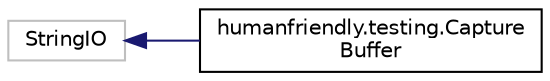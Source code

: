digraph "Graphical Class Hierarchy"
{
 // LATEX_PDF_SIZE
  edge [fontname="Helvetica",fontsize="10",labelfontname="Helvetica",labelfontsize="10"];
  node [fontname="Helvetica",fontsize="10",shape=record];
  rankdir="LR";
  Node18837 [label="StringIO",height=0.2,width=0.4,color="grey75", fillcolor="white", style="filled",tooltip=" "];
  Node18837 -> Node0 [dir="back",color="midnightblue",fontsize="10",style="solid",fontname="Helvetica"];
  Node0 [label="humanfriendly.testing.Capture\lBuffer",height=0.2,width=0.4,color="black", fillcolor="white", style="filled",URL="$classhumanfriendly_1_1testing_1_1CaptureBuffer.html",tooltip=" "];
}
